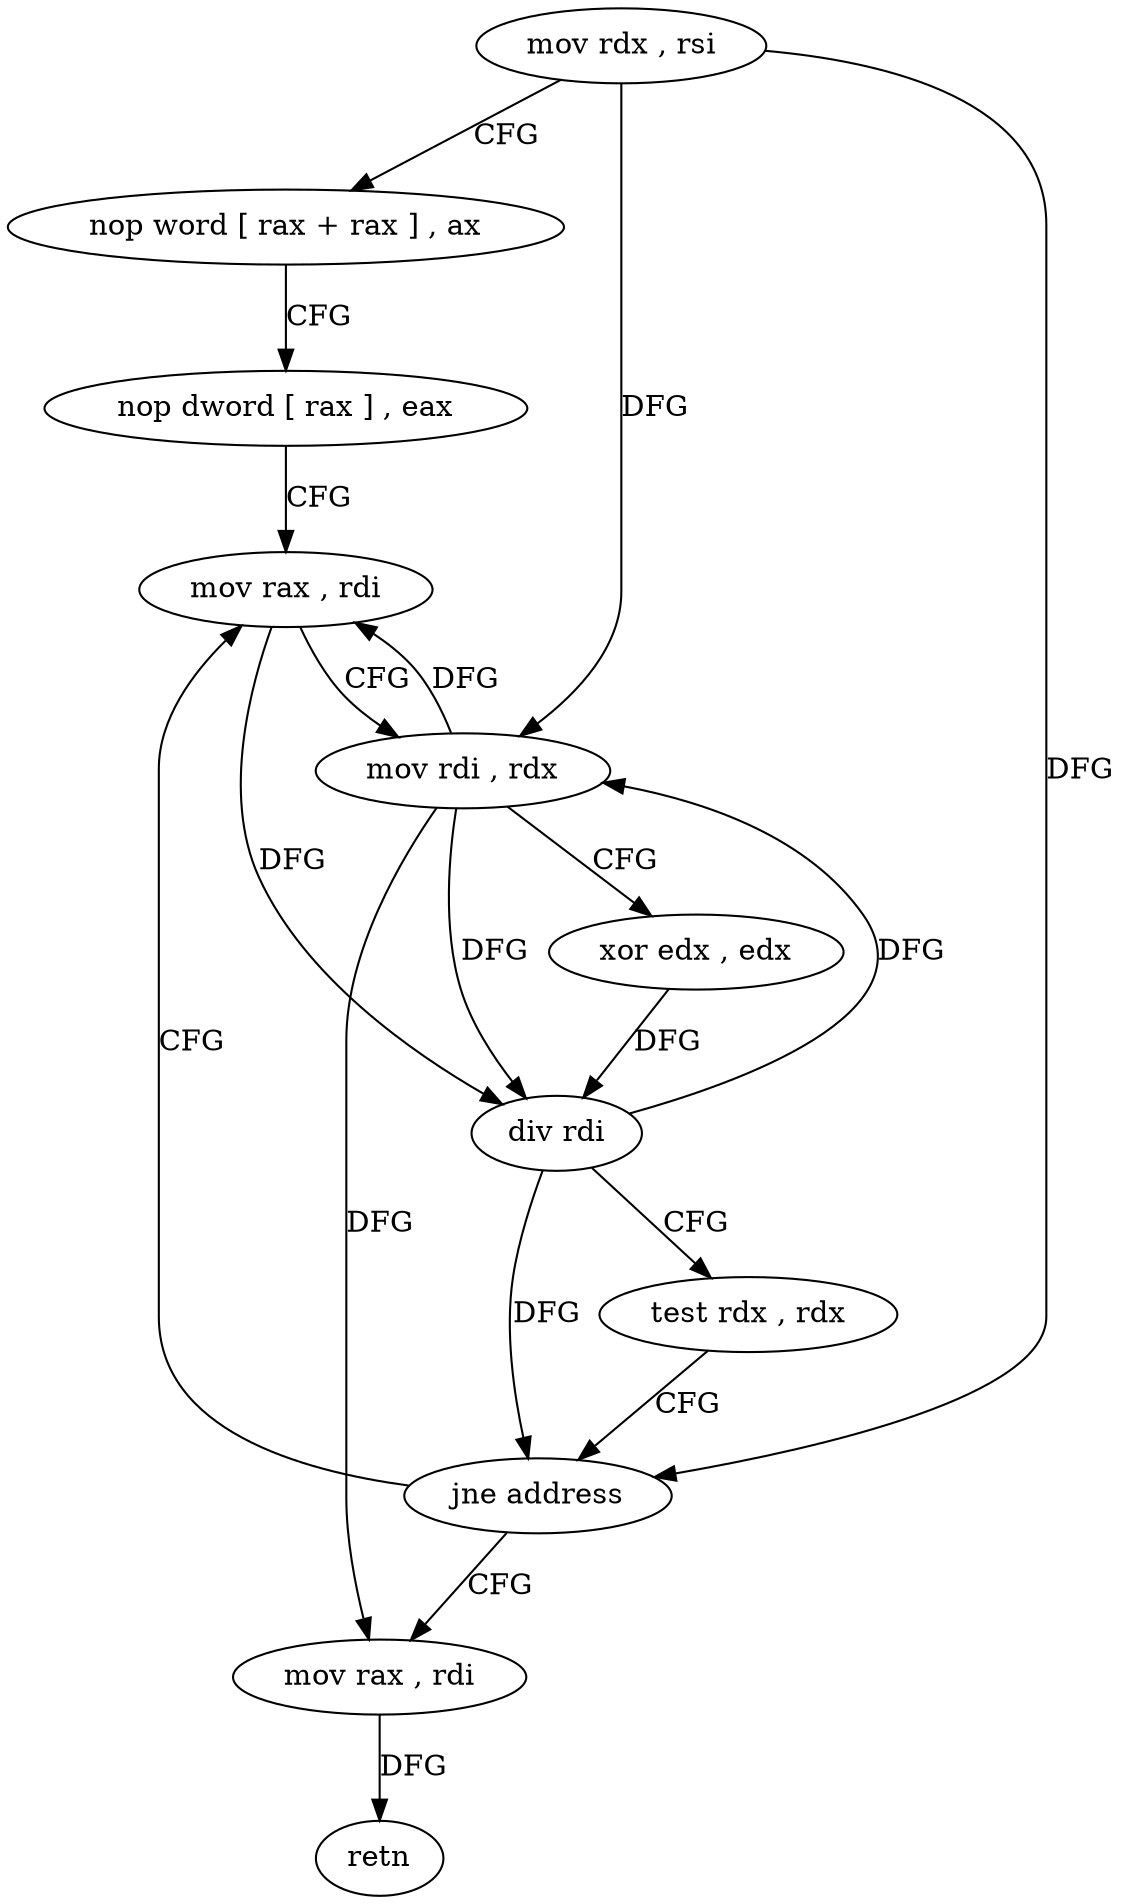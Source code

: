 digraph "func" {
"4211344" [label = "mov rdx , rsi" ]
"4211347" [label = "nop word [ rax + rax ] , ax" ]
"4211357" [label = "nop dword [ rax ] , eax" ]
"4211360" [label = "mov rax , rdi" ]
"4211363" [label = "mov rdi , rdx" ]
"4211366" [label = "xor edx , edx" ]
"4211368" [label = "div rdi" ]
"4211371" [label = "test rdx , rdx" ]
"4211374" [label = "jne address" ]
"4211376" [label = "mov rax , rdi" ]
"4211379" [label = "retn" ]
"4211344" -> "4211347" [ label = "CFG" ]
"4211344" -> "4211363" [ label = "DFG" ]
"4211344" -> "4211374" [ label = "DFG" ]
"4211347" -> "4211357" [ label = "CFG" ]
"4211357" -> "4211360" [ label = "CFG" ]
"4211360" -> "4211363" [ label = "CFG" ]
"4211360" -> "4211368" [ label = "DFG" ]
"4211363" -> "4211366" [ label = "CFG" ]
"4211363" -> "4211360" [ label = "DFG" ]
"4211363" -> "4211368" [ label = "DFG" ]
"4211363" -> "4211376" [ label = "DFG" ]
"4211366" -> "4211368" [ label = "DFG" ]
"4211368" -> "4211371" [ label = "CFG" ]
"4211368" -> "4211363" [ label = "DFG" ]
"4211368" -> "4211374" [ label = "DFG" ]
"4211371" -> "4211374" [ label = "CFG" ]
"4211374" -> "4211360" [ label = "CFG" ]
"4211374" -> "4211376" [ label = "CFG" ]
"4211376" -> "4211379" [ label = "DFG" ]
}
